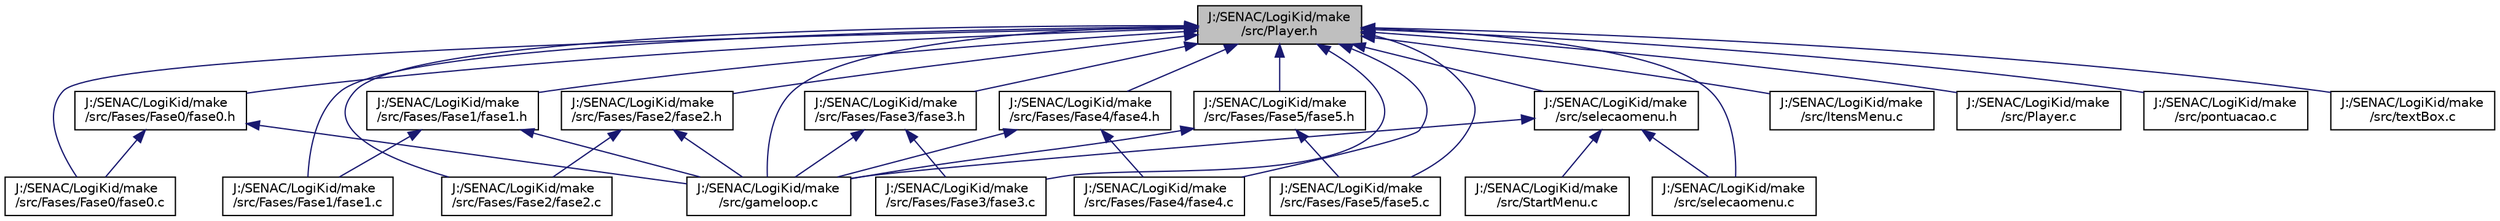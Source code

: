 digraph "J:/SENAC/LogiKid/make/src/Player.h"
{
  edge [fontname="Helvetica",fontsize="10",labelfontname="Helvetica",labelfontsize="10"];
  node [fontname="Helvetica",fontsize="10",shape=record];
  Node1 [label="J:/SENAC/LogiKid/make\l/src/Player.h",height=0.2,width=0.4,color="black", fillcolor="grey75", style="filled" fontcolor="black"];
  Node1 -> Node2 [dir="back",color="midnightblue",fontsize="10",style="solid"];
  Node2 [label="J:/SENAC/LogiKid/make\l/src/Fases/Fase0/fase0.c",height=0.2,width=0.4,color="black", fillcolor="white", style="filled",URL="$fase0_8c.html"];
  Node1 -> Node3 [dir="back",color="midnightblue",fontsize="10",style="solid"];
  Node3 [label="J:/SENAC/LogiKid/make\l/src/Fases/Fase0/fase0.h",height=0.2,width=0.4,color="black", fillcolor="white", style="filled",URL="$fase0_8h.html"];
  Node3 -> Node2 [dir="back",color="midnightblue",fontsize="10",style="solid"];
  Node3 -> Node4 [dir="back",color="midnightblue",fontsize="10",style="solid"];
  Node4 [label="J:/SENAC/LogiKid/make\l/src/gameloop.c",height=0.2,width=0.4,color="black", fillcolor="white", style="filled",URL="$gameloop_8c.html"];
  Node1 -> Node5 [dir="back",color="midnightblue",fontsize="10",style="solid"];
  Node5 [label="J:/SENAC/LogiKid/make\l/src/Fases/Fase1/fase1.h",height=0.2,width=0.4,color="black", fillcolor="white", style="filled",URL="$fase1_8h.html"];
  Node5 -> Node6 [dir="back",color="midnightblue",fontsize="10",style="solid"];
  Node6 [label="J:/SENAC/LogiKid/make\l/src/Fases/Fase1/fase1.c",height=0.2,width=0.4,color="black", fillcolor="white", style="filled",URL="$fase1_8c.html"];
  Node5 -> Node4 [dir="back",color="midnightblue",fontsize="10",style="solid"];
  Node1 -> Node6 [dir="back",color="midnightblue",fontsize="10",style="solid"];
  Node1 -> Node7 [dir="back",color="midnightblue",fontsize="10",style="solid"];
  Node7 [label="J:/SENAC/LogiKid/make\l/src/Fases/Fase2/fase2.h",height=0.2,width=0.4,color="black", fillcolor="white", style="filled",URL="$fase2_8h.html"];
  Node7 -> Node8 [dir="back",color="midnightblue",fontsize="10",style="solid"];
  Node8 [label="J:/SENAC/LogiKid/make\l/src/Fases/Fase2/fase2.c",height=0.2,width=0.4,color="black", fillcolor="white", style="filled",URL="$fase2_8c.html"];
  Node7 -> Node4 [dir="back",color="midnightblue",fontsize="10",style="solid"];
  Node1 -> Node8 [dir="back",color="midnightblue",fontsize="10",style="solid"];
  Node1 -> Node9 [dir="back",color="midnightblue",fontsize="10",style="solid"];
  Node9 [label="J:/SENAC/LogiKid/make\l/src/Fases/Fase3/fase3.h",height=0.2,width=0.4,color="black", fillcolor="white", style="filled",URL="$fase3_8h.html"];
  Node9 -> Node10 [dir="back",color="midnightblue",fontsize="10",style="solid"];
  Node10 [label="J:/SENAC/LogiKid/make\l/src/Fases/Fase3/fase3.c",height=0.2,width=0.4,color="black", fillcolor="white", style="filled",URL="$fase3_8c.html"];
  Node9 -> Node4 [dir="back",color="midnightblue",fontsize="10",style="solid"];
  Node1 -> Node10 [dir="back",color="midnightblue",fontsize="10",style="solid"];
  Node1 -> Node11 [dir="back",color="midnightblue",fontsize="10",style="solid"];
  Node11 [label="J:/SENAC/LogiKid/make\l/src/Fases/Fase4/fase4.h",height=0.2,width=0.4,color="black", fillcolor="white", style="filled",URL="$fase4_8h.html"];
  Node11 -> Node12 [dir="back",color="midnightblue",fontsize="10",style="solid"];
  Node12 [label="J:/SENAC/LogiKid/make\l/src/Fases/Fase4/fase4.c",height=0.2,width=0.4,color="black", fillcolor="white", style="filled",URL="$fase4_8c.html"];
  Node11 -> Node4 [dir="back",color="midnightblue",fontsize="10",style="solid"];
  Node1 -> Node12 [dir="back",color="midnightblue",fontsize="10",style="solid"];
  Node1 -> Node13 [dir="back",color="midnightblue",fontsize="10",style="solid"];
  Node13 [label="J:/SENAC/LogiKid/make\l/src/Fases/Fase5/fase5.h",height=0.2,width=0.4,color="black", fillcolor="white", style="filled",URL="$fase5_8h.html"];
  Node13 -> Node14 [dir="back",color="midnightblue",fontsize="10",style="solid"];
  Node14 [label="J:/SENAC/LogiKid/make\l/src/Fases/Fase5/fase5.c",height=0.2,width=0.4,color="black", fillcolor="white", style="filled",URL="$fase5_8c.html"];
  Node13 -> Node4 [dir="back",color="midnightblue",fontsize="10",style="solid"];
  Node1 -> Node14 [dir="back",color="midnightblue",fontsize="10",style="solid"];
  Node1 -> Node4 [dir="back",color="midnightblue",fontsize="10",style="solid"];
  Node1 -> Node15 [dir="back",color="midnightblue",fontsize="10",style="solid"];
  Node15 [label="J:/SENAC/LogiKid/make\l/src/selecaomenu.h",height=0.2,width=0.4,color="black", fillcolor="white", style="filled",URL="$selecaomenu_8h.html"];
  Node15 -> Node4 [dir="back",color="midnightblue",fontsize="10",style="solid"];
  Node15 -> Node16 [dir="back",color="midnightblue",fontsize="10",style="solid"];
  Node16 [label="J:/SENAC/LogiKid/make\l/src/selecaomenu.c",height=0.2,width=0.4,color="black", fillcolor="white", style="filled",URL="$selecaomenu_8c.html"];
  Node15 -> Node17 [dir="back",color="midnightblue",fontsize="10",style="solid"];
  Node17 [label="J:/SENAC/LogiKid/make\l/src/StartMenu.c",height=0.2,width=0.4,color="black", fillcolor="white", style="filled",URL="$_start_menu_8c.html"];
  Node1 -> Node18 [dir="back",color="midnightblue",fontsize="10",style="solid"];
  Node18 [label="J:/SENAC/LogiKid/make\l/src/ItensMenu.c",height=0.2,width=0.4,color="black", fillcolor="white", style="filled",URL="$_itens_menu_8c.html"];
  Node1 -> Node19 [dir="back",color="midnightblue",fontsize="10",style="solid"];
  Node19 [label="J:/SENAC/LogiKid/make\l/src/Player.c",height=0.2,width=0.4,color="black", fillcolor="white", style="filled",URL="$_player_8c.html"];
  Node1 -> Node20 [dir="back",color="midnightblue",fontsize="10",style="solid"];
  Node20 [label="J:/SENAC/LogiKid/make\l/src/pontuacao.c",height=0.2,width=0.4,color="black", fillcolor="white", style="filled",URL="$pontuacao_8c.html"];
  Node1 -> Node16 [dir="back",color="midnightblue",fontsize="10",style="solid"];
  Node1 -> Node21 [dir="back",color="midnightblue",fontsize="10",style="solid"];
  Node21 [label="J:/SENAC/LogiKid/make\l/src/textBox.c",height=0.2,width=0.4,color="black", fillcolor="white", style="filled",URL="$text_box_8c.html"];
}
